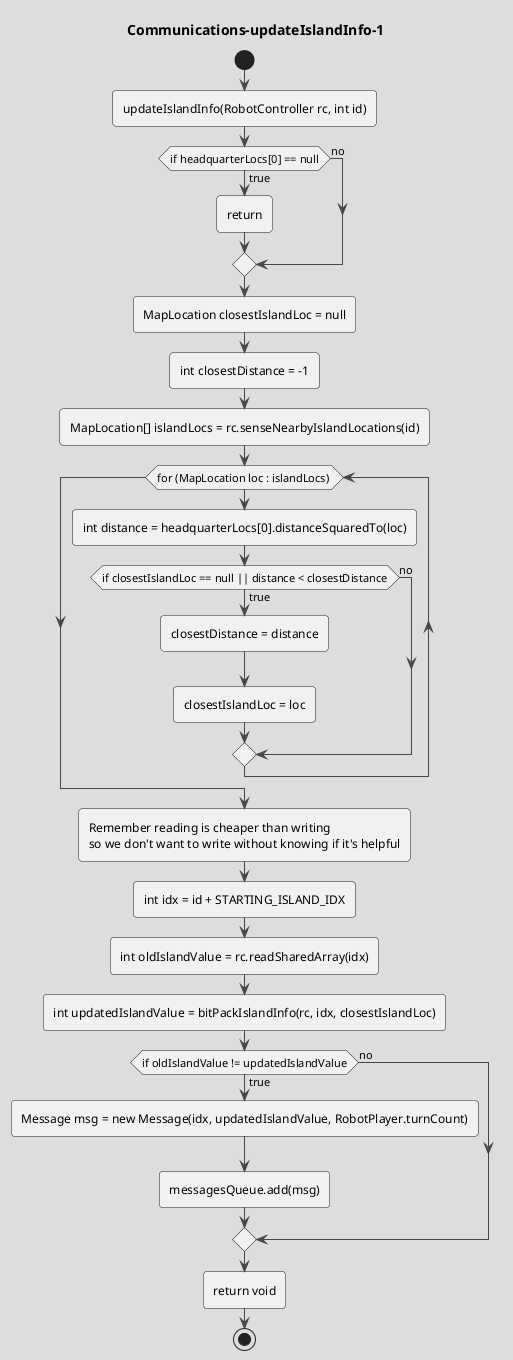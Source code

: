@startuml Communications-updateIslandInfo-1
!theme toy 
title Communications-updateIslandInfo-1
start

' :from part 1; 

' static void updateIslandInfo(RobotController rc, int id) throws GameActionException {
' Boolean printToConsole = false;
' Boolean sometimesTrue = false;

:updateIslandInfo(RobotController rc, int id);
if (if headquarterLocs[0] == null) then (true)
    :return;
else (no)
endif


:MapLocation closestIslandLoc = null;
:int closestDistance = -1;
:MapLocation[] islandLocs = rc.senseNearbyIslandLocations(id);
while (for (MapLocation loc : islandLocs) )
    :int distance = headquarterLocs[0].distanceSquaredTo(loc);
    if (if closestIslandLoc == null || distance < closestDistance) then (true)
        :closestDistance = distance;
        :closestIslandLoc = loc;
    else (no)
    endif
endwhile

:Remember reading is cheaper than writing \nso we don't want to write without knowing if it's helpful;
:int idx = id + STARTING_ISLAND_IDX;
:int oldIslandValue = rc.readSharedArray(idx);
:int updatedIslandValue = bitPackIslandInfo(rc, idx, closestIslandLoc);
if (if oldIslandValue != updatedIslandValue) then (true)
    :Message msg = new Message(idx, updatedIslandValue, RobotPlayer.turnCount);
    :messagesQueue.add(msg);
else (no)
endif

:return void; 
stop
@enduml

' anotherString = logDetails;

' if (printToConsole || sometimesTrue) {
'     System.out.println(logDetails + " 550 updateIslandInfo " );
' }

'         if (printToConsole || sometimesTrue) {
'             System.out.println(logDetails + " 551 updateIslandInfo closestIslandLoc = " + closestIslandLoc );
'         }        
'     }
' }
'     if (printToConsole || sometimesTrue) {
'         System.out.println(logDetails + " 552 updateIslandInfo msg = " + msg + " oldIslandValue = " + oldIslandValue + " updatedIslandValue = " + updatedIslandValue );
'     }


' if (if target != null) then (true)
'     :we have a nearby enemy, move away;
'     if (if rc.canAttack(target.getLocation())) then (true)
'         :rc.attack(target.getLocation());
'         :rc.setIndicatorString(" AAAA0 Amplifier attacking " + target.getLocation());
'     else (no)
'     endif    
'     :Pathing.moveTowards(rc, target.getLocation());
'     :rc.setIndicatorString(" BBBB0 Pathing.moveTowards " + target.getLocation());
' else (no)
'     :no nearby enemy, good;
'     :below is about joining with other launchers;
'     :RobotInfo[] allies = rc.senseNearbyRobots(9, rc.getTeam());
'     :int lowestID = rc.getID();
'     :MapLocation leaderPos = null;
'     while (RobotInfo ally : allies)
'         if (if ally.getType() != RobotType.LAUNCHER) then (true)
'             :continue;
'         else (no)
'         endif    
'         if (if ally.getID() < lowestID) then (true)
'             :lowestID = ally.getID();
'             :leaderPos = ally.getLocation();
'         else (no)
'         endif    
'     endwhile
'     if (if leaderPos != null) then (true)
'         :Pathing.moveTowards(rc, leaderPos);
'         :rc.setIndicatorString("Following " + lowestID);
'     else (no)
'         :MapLocation center = new MapLocation(rc.getMapWidth()/2, rc.getMapHeight()/2);
'         ' // MapLocation center = goalLoc;
'         :Pathing.moveTowards(rc, center);
'         :rc.setIndicatorString("I'm the leader! moving toward center " + center);
'     endif    
' endif    
' :Also try to move randomly;
' :Direction dir = RobotPlayer.directions[RobotPlayer.rng.nextInt(RobotPlayer.directions.length)];
' if (if rc.canMove(dir)) then (true)
'     :rc.move(dir);
'     :rc.setIndicatorString(" YYYY0 rc.move(dir) " + dir);
' else (no)
' endif    


